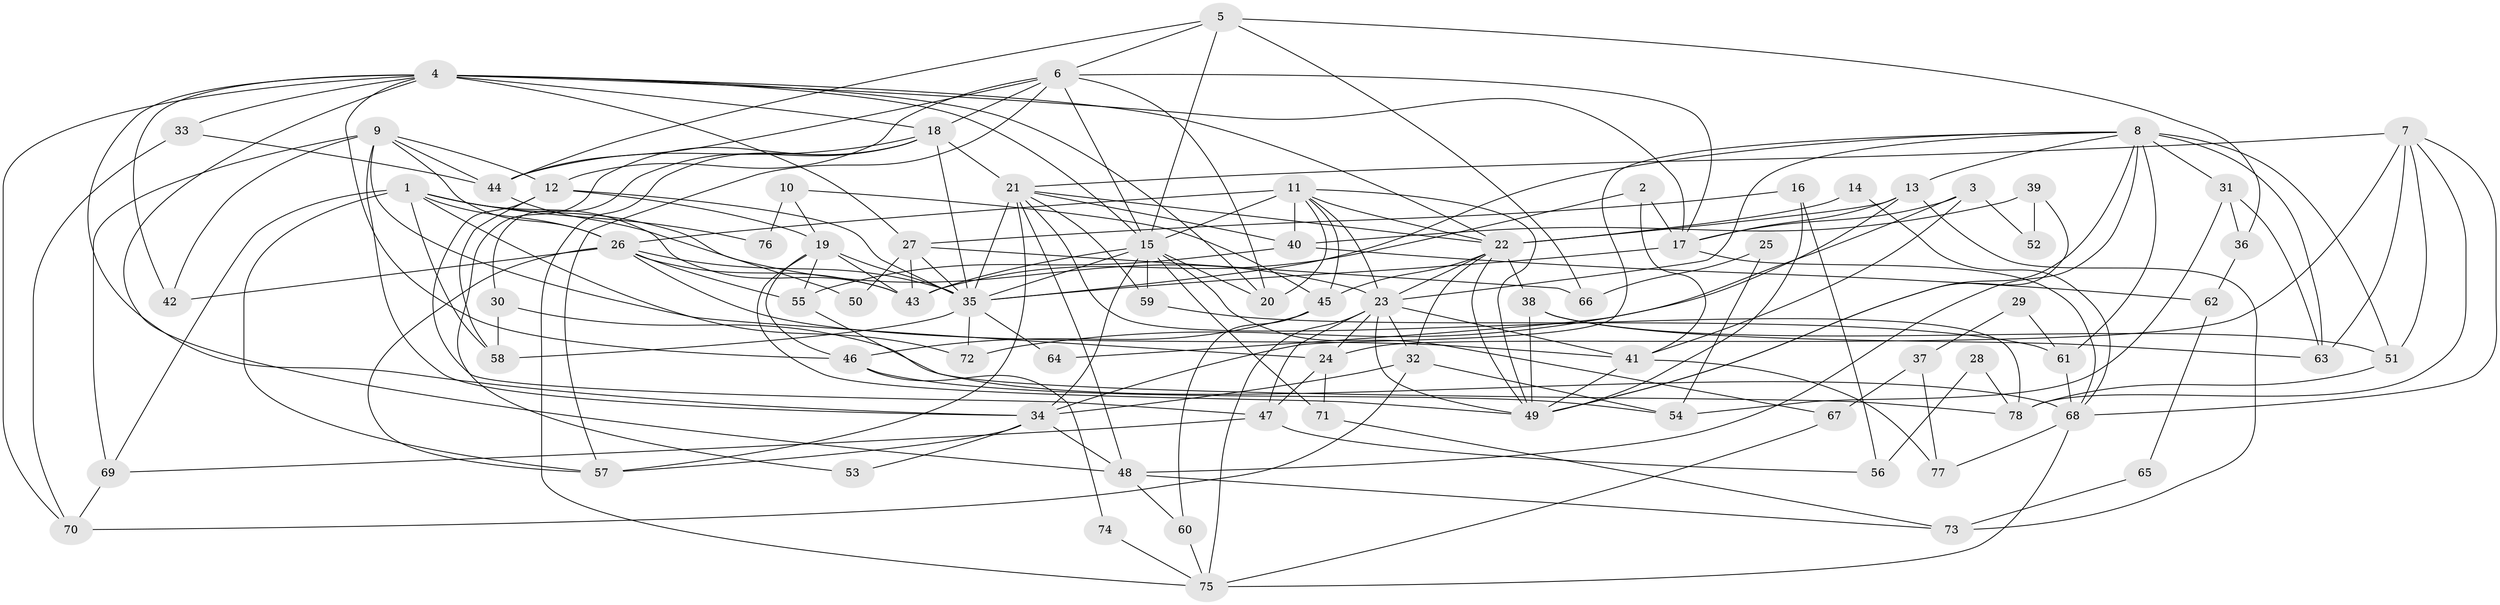 // original degree distribution, {5: 0.16279069767441862, 3: 0.26356589147286824, 4: 0.26356589147286824, 2: 0.14728682170542637, 6: 0.11627906976744186, 7: 0.031007751937984496, 8: 0.007751937984496124, 9: 0.007751937984496124}
// Generated by graph-tools (version 1.1) at 2025/51/03/04/25 22:51:00]
// undirected, 78 vertices, 193 edges
graph export_dot {
  node [color=gray90,style=filled];
  1;
  2;
  3;
  4;
  5;
  6;
  7;
  8;
  9;
  10;
  11;
  12;
  13;
  14;
  15;
  16;
  17;
  18;
  19;
  20;
  21;
  22;
  23;
  24;
  25;
  26;
  27;
  28;
  29;
  30;
  31;
  32;
  33;
  34;
  35;
  36;
  37;
  38;
  39;
  40;
  41;
  42;
  43;
  44;
  45;
  46;
  47;
  48;
  49;
  50;
  51;
  52;
  53;
  54;
  55;
  56;
  57;
  58;
  59;
  60;
  61;
  62;
  63;
  64;
  65;
  66;
  67;
  68;
  69;
  70;
  71;
  72;
  73;
  74;
  75;
  76;
  77;
  78;
  1 -- 23 [weight=1.0];
  1 -- 26 [weight=1.0];
  1 -- 43 [weight=1.0];
  1 -- 57 [weight=1.0];
  1 -- 58 [weight=2.0];
  1 -- 69 [weight=1.0];
  1 -- 72 [weight=1.0];
  1 -- 76 [weight=1.0];
  2 -- 17 [weight=1.0];
  2 -- 41 [weight=1.0];
  2 -- 43 [weight=1.0];
  3 -- 17 [weight=1.0];
  3 -- 41 [weight=1.0];
  3 -- 52 [weight=1.0];
  3 -- 72 [weight=1.0];
  4 -- 15 [weight=1.0];
  4 -- 17 [weight=1.0];
  4 -- 18 [weight=1.0];
  4 -- 20 [weight=1.0];
  4 -- 22 [weight=1.0];
  4 -- 27 [weight=1.0];
  4 -- 33 [weight=1.0];
  4 -- 34 [weight=1.0];
  4 -- 42 [weight=1.0];
  4 -- 46 [weight=1.0];
  4 -- 48 [weight=1.0];
  4 -- 70 [weight=1.0];
  5 -- 6 [weight=1.0];
  5 -- 15 [weight=1.0];
  5 -- 36 [weight=1.0];
  5 -- 44 [weight=1.0];
  5 -- 66 [weight=1.0];
  6 -- 12 [weight=1.0];
  6 -- 15 [weight=1.0];
  6 -- 17 [weight=1.0];
  6 -- 18 [weight=1.0];
  6 -- 20 [weight=1.0];
  6 -- 44 [weight=1.0];
  6 -- 57 [weight=1.0];
  7 -- 21 [weight=2.0];
  7 -- 24 [weight=1.0];
  7 -- 51 [weight=1.0];
  7 -- 63 [weight=1.0];
  7 -- 68 [weight=1.0];
  7 -- 78 [weight=1.0];
  8 -- 13 [weight=1.0];
  8 -- 23 [weight=1.0];
  8 -- 31 [weight=1.0];
  8 -- 34 [weight=1.0];
  8 -- 35 [weight=1.0];
  8 -- 48 [weight=2.0];
  8 -- 49 [weight=1.0];
  8 -- 51 [weight=1.0];
  8 -- 61 [weight=1.0];
  8 -- 63 [weight=1.0];
  9 -- 12 [weight=1.0];
  9 -- 24 [weight=1.0];
  9 -- 26 [weight=1.0];
  9 -- 34 [weight=1.0];
  9 -- 42 [weight=1.0];
  9 -- 44 [weight=1.0];
  9 -- 69 [weight=1.0];
  10 -- 19 [weight=1.0];
  10 -- 45 [weight=1.0];
  10 -- 76 [weight=1.0];
  11 -- 15 [weight=1.0];
  11 -- 20 [weight=1.0];
  11 -- 22 [weight=2.0];
  11 -- 23 [weight=1.0];
  11 -- 26 [weight=1.0];
  11 -- 40 [weight=1.0];
  11 -- 45 [weight=1.0];
  11 -- 49 [weight=1.0];
  12 -- 19 [weight=1.0];
  12 -- 35 [weight=1.0];
  12 -- 47 [weight=1.0];
  12 -- 58 [weight=1.0];
  13 -- 17 [weight=1.0];
  13 -- 22 [weight=1.0];
  13 -- 64 [weight=1.0];
  13 -- 73 [weight=1.0];
  14 -- 22 [weight=1.0];
  14 -- 68 [weight=1.0];
  15 -- 20 [weight=1.0];
  15 -- 34 [weight=1.0];
  15 -- 35 [weight=1.0];
  15 -- 43 [weight=1.0];
  15 -- 59 [weight=1.0];
  15 -- 67 [weight=1.0];
  15 -- 71 [weight=1.0];
  16 -- 27 [weight=1.0];
  16 -- 49 [weight=1.0];
  16 -- 56 [weight=1.0];
  17 -- 35 [weight=1.0];
  17 -- 68 [weight=1.0];
  18 -- 21 [weight=1.0];
  18 -- 30 [weight=1.0];
  18 -- 35 [weight=2.0];
  18 -- 44 [weight=1.0];
  18 -- 53 [weight=1.0];
  18 -- 75 [weight=1.0];
  19 -- 35 [weight=2.0];
  19 -- 43 [weight=1.0];
  19 -- 46 [weight=1.0];
  19 -- 49 [weight=1.0];
  19 -- 55 [weight=1.0];
  21 -- 22 [weight=1.0];
  21 -- 35 [weight=3.0];
  21 -- 40 [weight=1.0];
  21 -- 48 [weight=1.0];
  21 -- 57 [weight=1.0];
  21 -- 59 [weight=1.0];
  21 -- 78 [weight=1.0];
  22 -- 23 [weight=1.0];
  22 -- 32 [weight=1.0];
  22 -- 38 [weight=1.0];
  22 -- 45 [weight=1.0];
  22 -- 49 [weight=1.0];
  23 -- 24 [weight=1.0];
  23 -- 32 [weight=1.0];
  23 -- 41 [weight=1.0];
  23 -- 47 [weight=1.0];
  23 -- 49 [weight=2.0];
  23 -- 75 [weight=1.0];
  24 -- 47 [weight=1.0];
  24 -- 71 [weight=1.0];
  25 -- 54 [weight=1.0];
  25 -- 66 [weight=1.0];
  26 -- 35 [weight=1.0];
  26 -- 41 [weight=1.0];
  26 -- 42 [weight=1.0];
  26 -- 43 [weight=1.0];
  26 -- 55 [weight=1.0];
  26 -- 57 [weight=1.0];
  27 -- 35 [weight=1.0];
  27 -- 43 [weight=1.0];
  27 -- 50 [weight=1.0];
  27 -- 66 [weight=1.0];
  28 -- 56 [weight=1.0];
  28 -- 78 [weight=1.0];
  29 -- 37 [weight=1.0];
  29 -- 61 [weight=1.0];
  30 -- 58 [weight=1.0];
  30 -- 68 [weight=1.0];
  31 -- 36 [weight=1.0];
  31 -- 54 [weight=1.0];
  31 -- 63 [weight=1.0];
  32 -- 34 [weight=1.0];
  32 -- 54 [weight=1.0];
  32 -- 70 [weight=1.0];
  33 -- 44 [weight=1.0];
  33 -- 70 [weight=1.0];
  34 -- 48 [weight=1.0];
  34 -- 53 [weight=1.0];
  34 -- 57 [weight=1.0];
  35 -- 58 [weight=2.0];
  35 -- 64 [weight=1.0];
  35 -- 72 [weight=1.0];
  36 -- 62 [weight=1.0];
  37 -- 67 [weight=1.0];
  37 -- 77 [weight=1.0];
  38 -- 49 [weight=1.0];
  38 -- 51 [weight=1.0];
  38 -- 63 [weight=1.0];
  39 -- 40 [weight=1.0];
  39 -- 49 [weight=1.0];
  39 -- 52 [weight=1.0];
  40 -- 55 [weight=1.0];
  40 -- 62 [weight=1.0];
  41 -- 49 [weight=1.0];
  41 -- 77 [weight=1.0];
  44 -- 50 [weight=1.0];
  45 -- 46 [weight=1.0];
  45 -- 60 [weight=1.0];
  46 -- 54 [weight=1.0];
  46 -- 74 [weight=1.0];
  47 -- 56 [weight=1.0];
  47 -- 69 [weight=1.0];
  48 -- 60 [weight=1.0];
  48 -- 73 [weight=1.0];
  51 -- 78 [weight=1.0];
  55 -- 78 [weight=1.0];
  59 -- 61 [weight=1.0];
  60 -- 75 [weight=1.0];
  61 -- 68 [weight=1.0];
  62 -- 65 [weight=1.0];
  65 -- 73 [weight=1.0];
  67 -- 75 [weight=1.0];
  68 -- 75 [weight=1.0];
  68 -- 77 [weight=1.0];
  69 -- 70 [weight=1.0];
  71 -- 73 [weight=1.0];
  74 -- 75 [weight=1.0];
}
